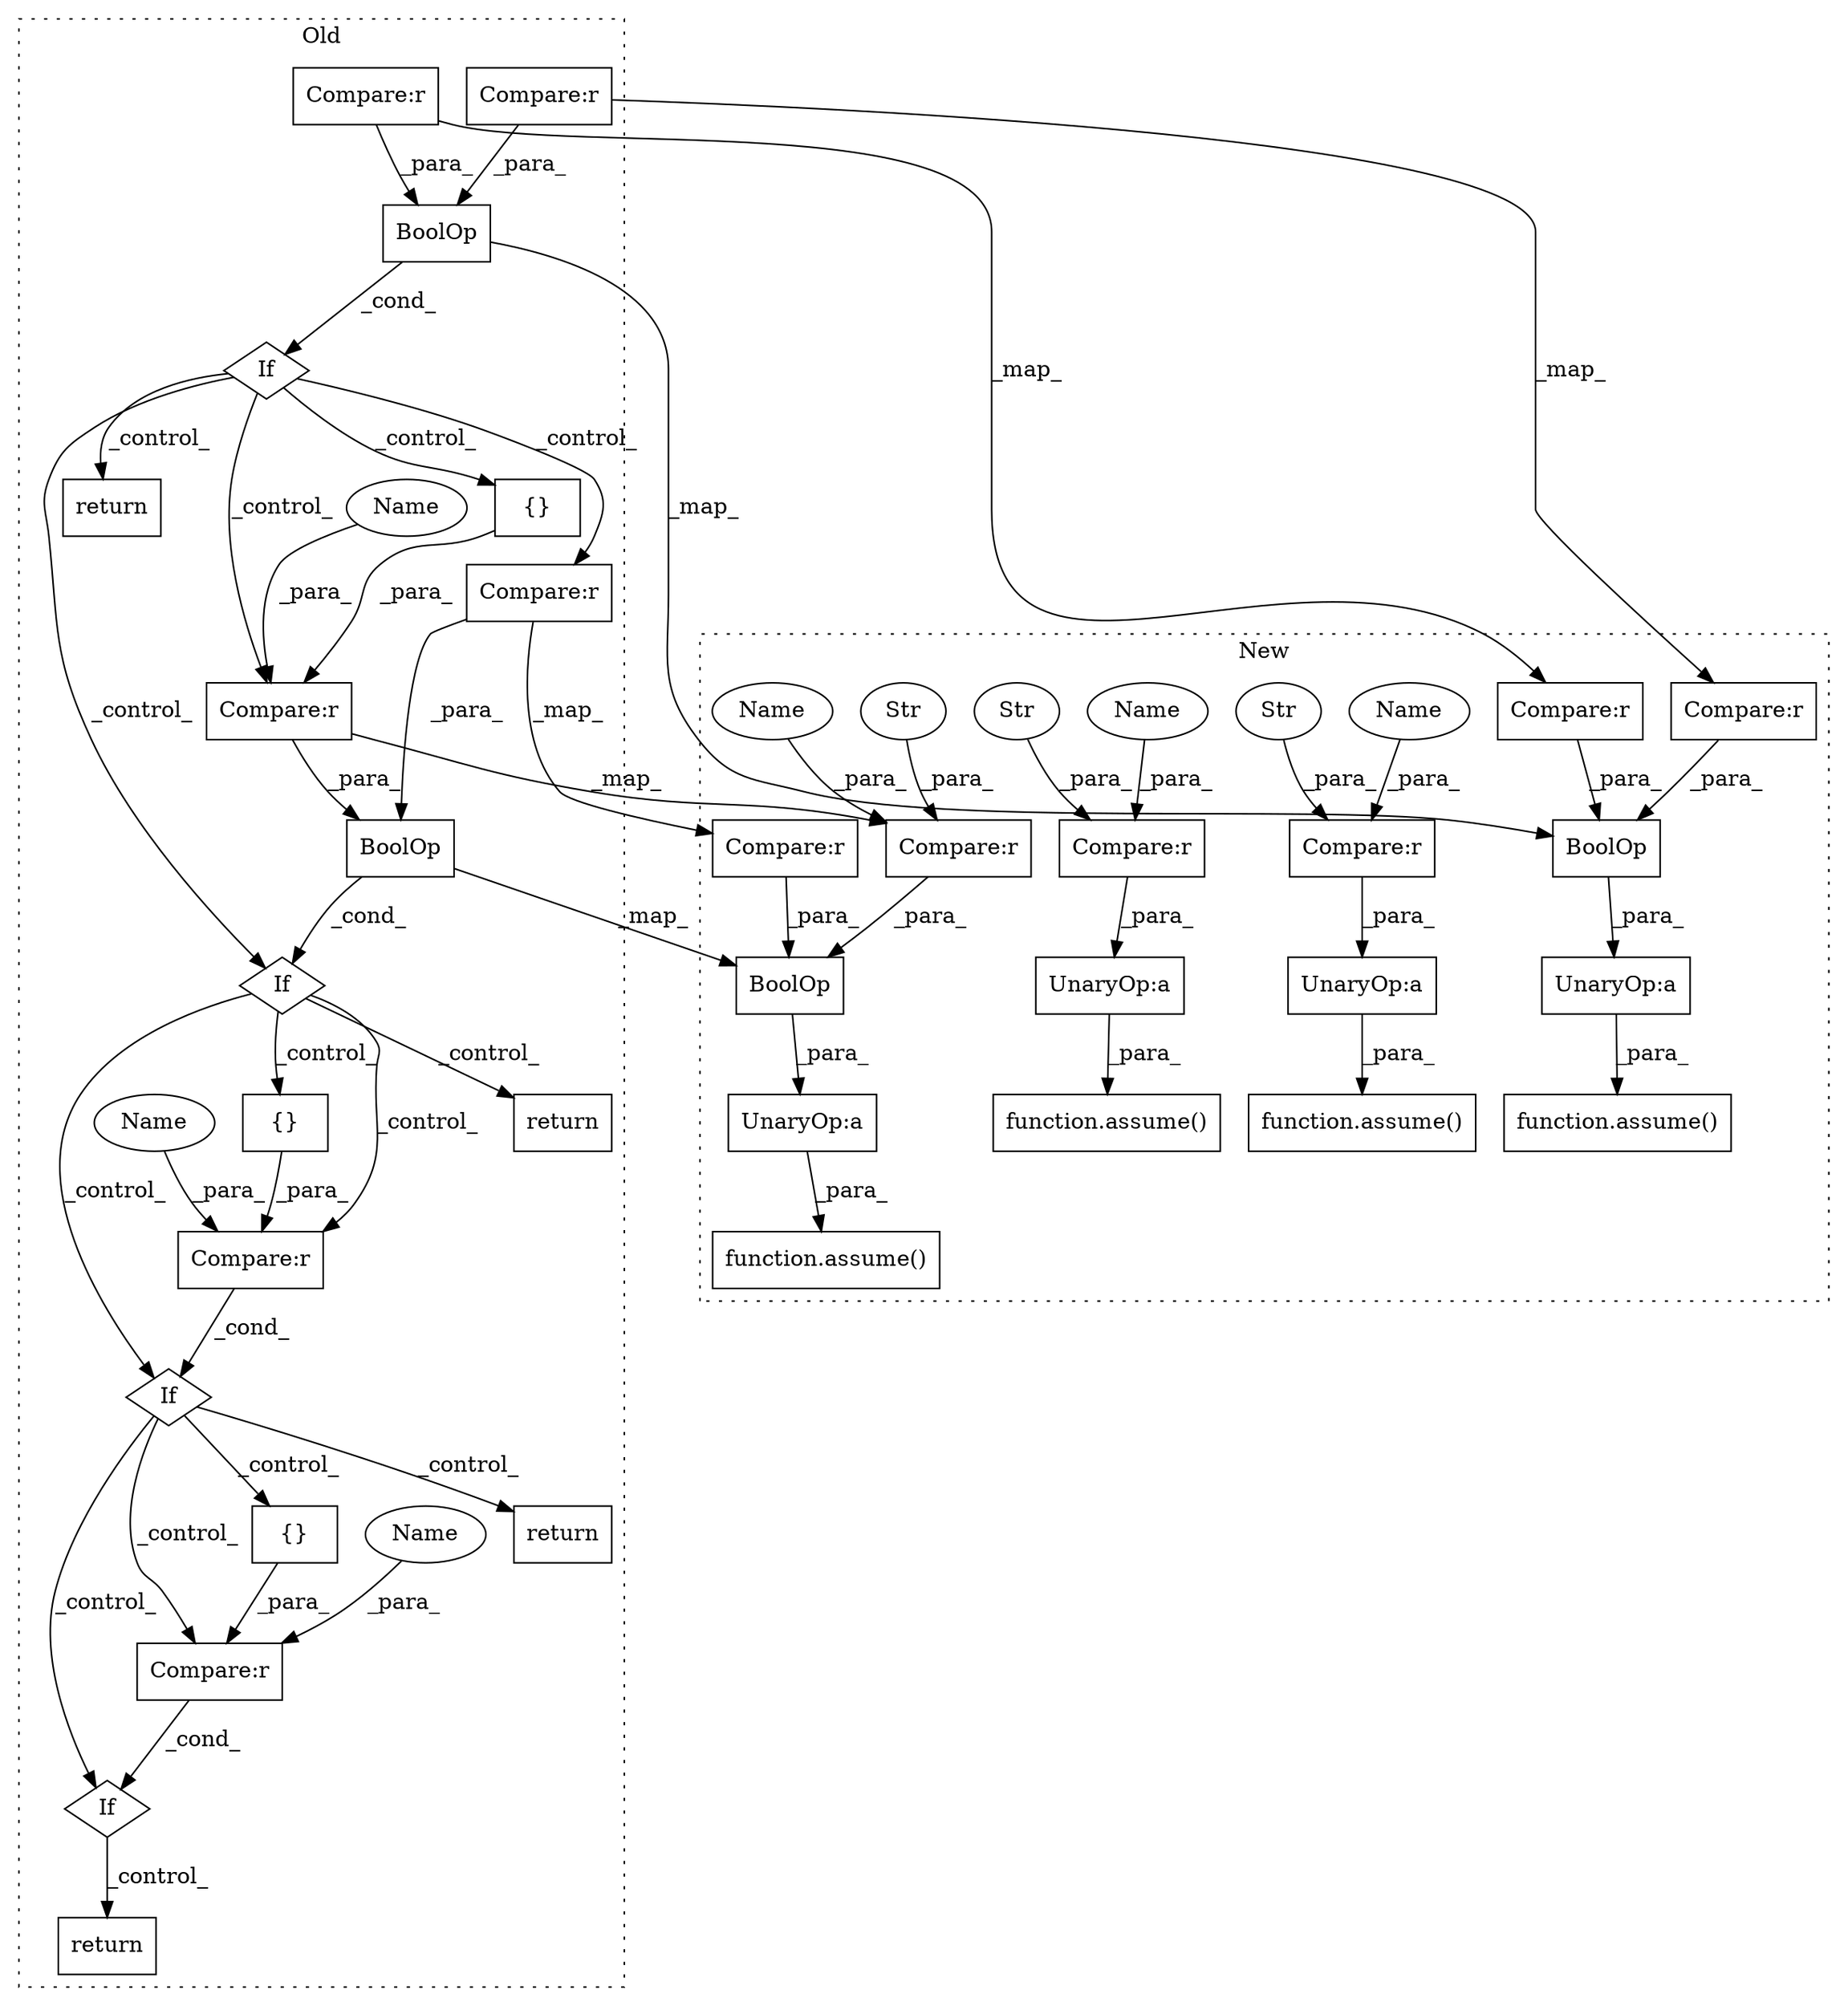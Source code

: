 digraph G {
subgraph cluster0 {
1 [label="return" a="93" s="7906" l="6" shape="box"];
3 [label="If" a="96" s="7788" l="3" shape="diamond"];
5 [label="BoolOp" a="72" s="7791" l="59" shape="box"];
7 [label="Compare:r" a="40" s="7791" l="13" shape="box"];
9 [label="If" a="96" s="8026" l="3" shape="diamond"];
10 [label="{}" a="59" s="8037,8059" l="1,0" shape="box"];
11 [label="return" a="93" s="8579" l="6" shape="box"];
12 [label="Compare:r" a="40" s="8029" l="31" shape="box"];
17 [label="If" a="96" s="7917" l="3" shape="diamond"];
18 [label="{}" a="59" s="7928,7944" l="1,0" shape="box"];
19 [label="Compare:r" a="40" s="7920" l="25" shape="box"];
21 [label="BoolOp" a="72" s="7920" l="46" shape="box"];
26 [label="Compare:r" a="40" s="7950" l="16" shape="box"];
28 [label="Compare:r" a="40" s="7809" l="41" shape="box"];
30 [label="return" a="93" s="8015" l="6" shape="box"];
31 [label="If" a="96" s="8475" l="3" shape="diamond"];
32 [label="Compare:r" a="40" s="8478" l="28" shape="box"];
36 [label="{}" a="59" s="8486,8505" l="1,0" shape="box"];
38 [label="return" a="93" s="8117" l="6" shape="box"];
39 [label="Name" a="87" s="7920" l="4" shape="ellipse"];
40 [label="Name" a="87" s="8029" l="4" shape="ellipse"];
41 [label="Name" a="87" s="8478" l="4" shape="ellipse"];
label = "Old";
style="dotted";
}
subgraph cluster1 {
2 [label="function.assume()" a="75" s="7819,7891" l="7,1" shape="box"];
4 [label="UnaryOp:a" a="61" s="7826" l="65" shape="box"];
6 [label="BoolOp" a="72" s="7830" l="61" shape="box"];
8 [label="Compare:r" a="40" s="7831" l="13" shape="box"];
13 [label="Compare:r" a="40" s="8038" l="20" shape="box"];
14 [label="UnaryOp:a" a="61" s="8034" l="24" shape="box"];
15 [label="Str" a="66" s="8045" l="12" shape="ellipse"];
16 [label="function.assume()" a="75" s="8027,8058" l="7,1" shape="box"];
20 [label="Compare:r" a="40" s="7951" l="13" shape="box"];
22 [label="BoolOp" a="72" s="7950" l="36" shape="box"];
23 [label="UnaryOp:a" a="61" s="7946" l="40" shape="box"];
24 [label="Str" a="66" s="7957" l="7" shape="ellipse"];
25 [label="Compare:r" a="40" s="7969" l="16" shape="box"];
27 [label="Compare:r" a="40" s="7849" l="41" shape="box"];
29 [label="function.assume()" a="75" s="7939,7986" l="7,1" shape="box"];
33 [label="Compare:r" a="40" s="8524" l="15" shape="box"];
34 [label="UnaryOp:a" a="61" s="8520" l="19" shape="box"];
35 [label="Str" a="66" s="8531" l="7" shape="ellipse"];
37 [label="function.assume()" a="75" s="8513,8539" l="7,1" shape="box"];
42 [label="Name" a="87" s="7951" l="2" shape="ellipse"];
43 [label="Name" a="87" s="8525" l="2" shape="ellipse"];
44 [label="Name" a="87" s="8039" l="2" shape="ellipse"];
label = "New";
style="dotted";
}
3 -> 17 [label="_control_"];
3 -> 26 [label="_control_"];
3 -> 18 [label="_control_"];
3 -> 1 [label="_control_"];
3 -> 19 [label="_control_"];
4 -> 2 [label="_para_"];
5 -> 3 [label="_cond_"];
5 -> 6 [label="_map_"];
6 -> 4 [label="_para_"];
7 -> 5 [label="_para_"];
7 -> 8 [label="_map_"];
8 -> 6 [label="_para_"];
9 -> 32 [label="_control_"];
9 -> 36 [label="_control_"];
9 -> 38 [label="_control_"];
9 -> 31 [label="_control_"];
10 -> 12 [label="_para_"];
12 -> 9 [label="_cond_"];
13 -> 14 [label="_para_"];
14 -> 16 [label="_para_"];
15 -> 13 [label="_para_"];
17 -> 10 [label="_control_"];
17 -> 30 [label="_control_"];
17 -> 12 [label="_control_"];
17 -> 9 [label="_control_"];
18 -> 19 [label="_para_"];
19 -> 21 [label="_para_"];
19 -> 20 [label="_map_"];
20 -> 22 [label="_para_"];
21 -> 22 [label="_map_"];
21 -> 17 [label="_cond_"];
22 -> 23 [label="_para_"];
23 -> 29 [label="_para_"];
24 -> 20 [label="_para_"];
25 -> 22 [label="_para_"];
26 -> 21 [label="_para_"];
26 -> 25 [label="_map_"];
27 -> 6 [label="_para_"];
28 -> 27 [label="_map_"];
28 -> 5 [label="_para_"];
31 -> 11 [label="_control_"];
32 -> 31 [label="_cond_"];
33 -> 34 [label="_para_"];
34 -> 37 [label="_para_"];
35 -> 33 [label="_para_"];
36 -> 32 [label="_para_"];
39 -> 19 [label="_para_"];
40 -> 12 [label="_para_"];
41 -> 32 [label="_para_"];
42 -> 20 [label="_para_"];
43 -> 33 [label="_para_"];
44 -> 13 [label="_para_"];
}